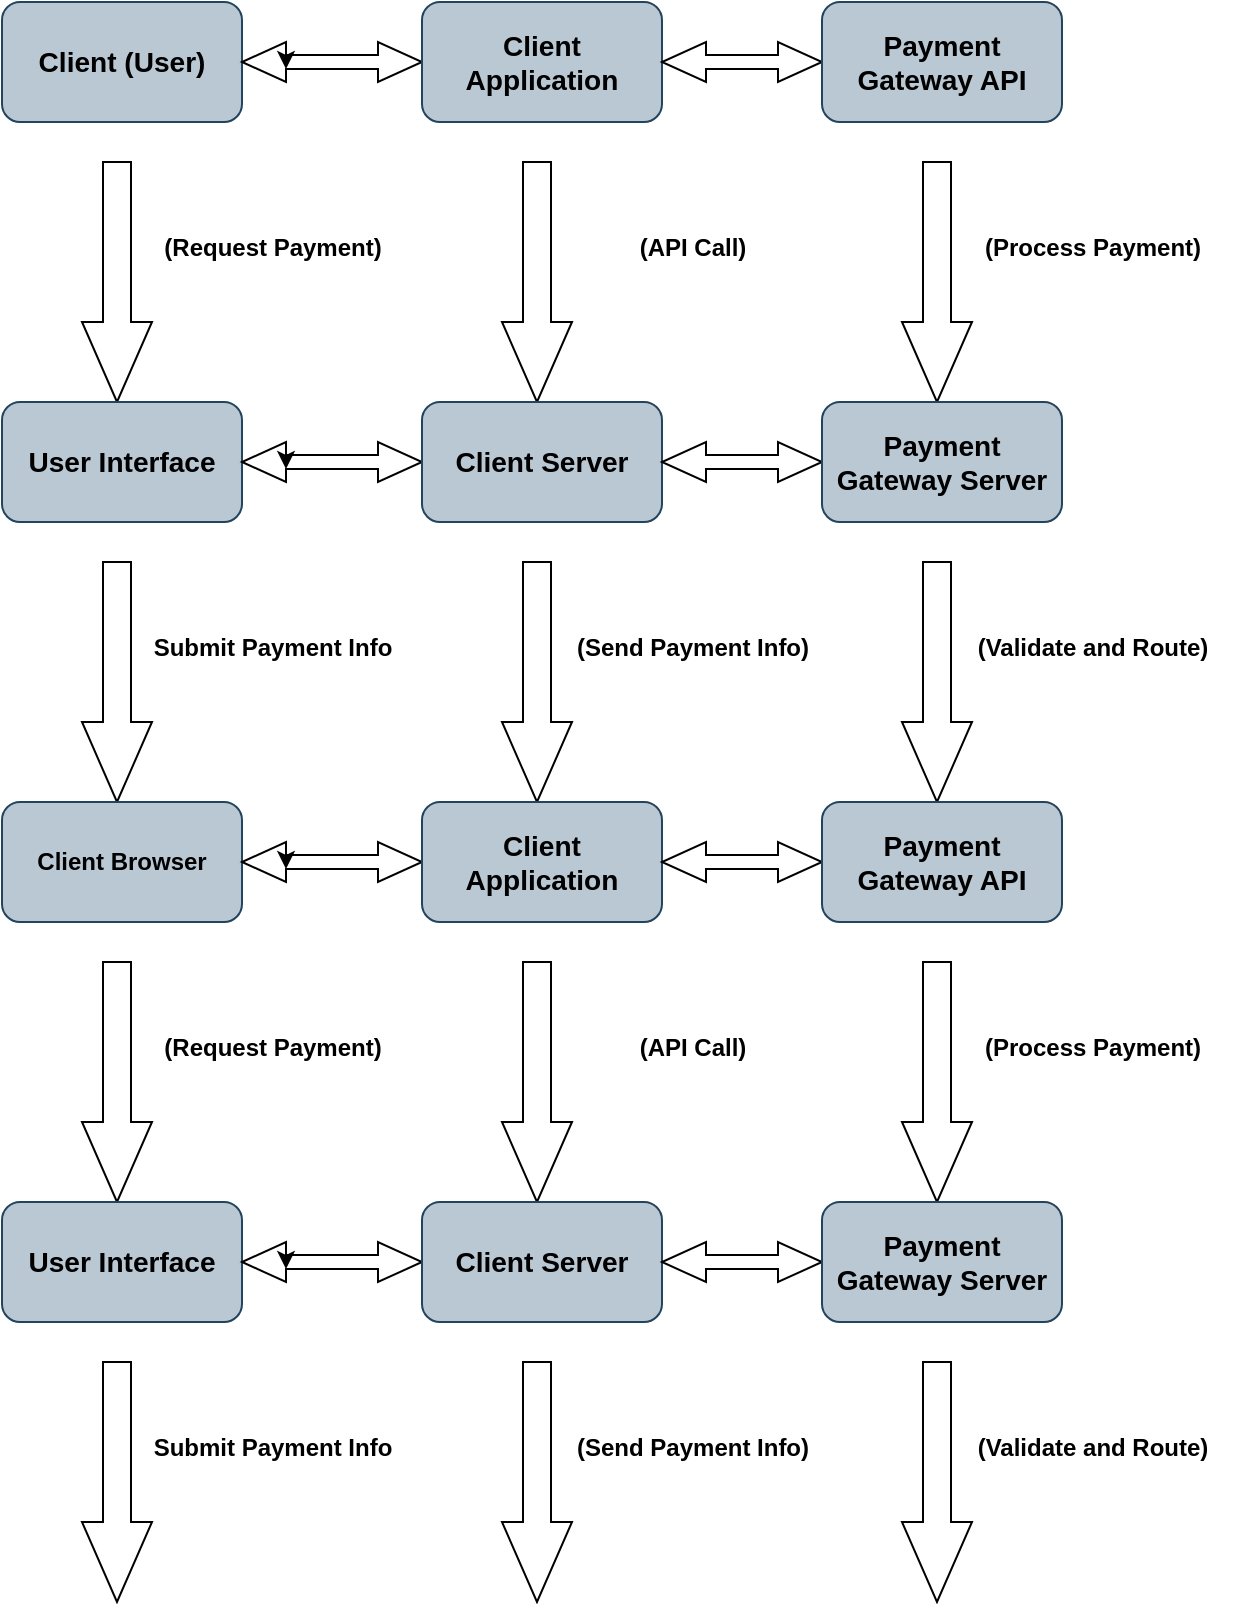 <mxfile version="24.7.6">
  <diagram name="Page-1" id="52b1lF4dUszXcEWWKgWd">
    <mxGraphModel dx="228" dy="478" grid="1" gridSize="10" guides="1" tooltips="1" connect="1" arrows="1" fold="1" page="1" pageScale="1" pageWidth="850" pageHeight="1100" math="0" shadow="0">
      <root>
        <mxCell id="0" />
        <mxCell id="1" parent="0" />
        <mxCell id="gqFCZRHs8hvNs9leIOWQ-1" value="&lt;h3&gt;Client (User)&lt;/h3&gt;" style="rounded=1;whiteSpace=wrap;html=1;fillColor=#bac8d3;strokeColor=#23445d;" parent="1" vertex="1">
          <mxGeometry x="140" y="40" width="120" height="60" as="geometry" />
        </mxCell>
        <mxCell id="gqFCZRHs8hvNs9leIOWQ-2" value="" style="html=1;shadow=0;dashed=0;align=center;verticalAlign=middle;shape=mxgraph.arrows2.twoWayArrow;dy=0.65;dx=22;" parent="1" vertex="1">
          <mxGeometry x="260" y="60" width="90" height="20" as="geometry" />
        </mxCell>
        <mxCell id="gqFCZRHs8hvNs9leIOWQ-3" value="&lt;h3&gt;Client Application&lt;/h3&gt;" style="rounded=1;whiteSpace=wrap;html=1;fillColor=#bac8d3;strokeColor=#23445d;" parent="1" vertex="1">
          <mxGeometry x="350" y="40" width="120" height="60" as="geometry" />
        </mxCell>
        <mxCell id="WSGV7BfRgn2utAXJgyUl-1" style="edgeStyle=orthogonalEdgeStyle;rounded=0;orthogonalLoop=1;jettySize=auto;html=1;exitX=0;exitY=0;exitDx=22;exitDy=6.5;exitPerimeter=0;entryX=0;entryY=0;entryDx=22;entryDy=13.5;entryPerimeter=0;" edge="1" parent="1" source="gqFCZRHs8hvNs9leIOWQ-2" target="gqFCZRHs8hvNs9leIOWQ-2">
          <mxGeometry relative="1" as="geometry" />
        </mxCell>
        <mxCell id="WSGV7BfRgn2utAXJgyUl-2" value="" style="html=1;shadow=0;dashed=0;align=center;verticalAlign=middle;shape=mxgraph.arrows2.twoWayArrow;dy=0.65;dx=22;" vertex="1" parent="1">
          <mxGeometry x="470" y="60" width="80" height="20" as="geometry" />
        </mxCell>
        <mxCell id="WSGV7BfRgn2utAXJgyUl-3" value="&lt;h3&gt;Payment Gateway API&lt;/h3&gt;" style="rounded=1;whiteSpace=wrap;html=1;fillColor=#bac8d3;strokeColor=#23445d;" vertex="1" parent="1">
          <mxGeometry x="550" y="40" width="120" height="60" as="geometry" />
        </mxCell>
        <mxCell id="WSGV7BfRgn2utAXJgyUl-4" value="" style="html=1;shadow=0;dashed=0;align=center;verticalAlign=middle;shape=mxgraph.arrows2.arrow;dy=0.6;dx=40;direction=south;notch=0;" vertex="1" parent="1">
          <mxGeometry x="180" y="120" width="35" height="120" as="geometry" />
        </mxCell>
        <mxCell id="WSGV7BfRgn2utAXJgyUl-5" value="&lt;b&gt;(Request Payment)&lt;/b&gt;" style="text;html=1;align=center;verticalAlign=middle;resizable=0;points=[];autosize=1;strokeColor=none;fillColor=none;" vertex="1" parent="1">
          <mxGeometry x="210" y="148" width="130" height="30" as="geometry" />
        </mxCell>
        <mxCell id="WSGV7BfRgn2utAXJgyUl-6" value="" style="html=1;shadow=0;dashed=0;align=center;verticalAlign=middle;shape=mxgraph.arrows2.arrow;dy=0.6;dx=40;direction=south;notch=0;" vertex="1" parent="1">
          <mxGeometry x="390" y="120" width="35" height="120" as="geometry" />
        </mxCell>
        <mxCell id="WSGV7BfRgn2utAXJgyUl-7" value="&lt;b&gt;(API Call)&lt;/b&gt;" style="text;html=1;align=center;verticalAlign=middle;resizable=0;points=[];autosize=1;strokeColor=none;fillColor=none;" vertex="1" parent="1">
          <mxGeometry x="445" y="148" width="80" height="30" as="geometry" />
        </mxCell>
        <mxCell id="WSGV7BfRgn2utAXJgyUl-9" value="" style="html=1;shadow=0;dashed=0;align=center;verticalAlign=middle;shape=mxgraph.arrows2.arrow;dy=0.6;dx=40;direction=south;notch=0;" vertex="1" parent="1">
          <mxGeometry x="590" y="120" width="35" height="120" as="geometry" />
        </mxCell>
        <mxCell id="WSGV7BfRgn2utAXJgyUl-10" value="&lt;b&gt;(Process Payment)&lt;/b&gt;" style="text;html=1;align=center;verticalAlign=middle;resizable=0;points=[];autosize=1;strokeColor=none;fillColor=none;" vertex="1" parent="1">
          <mxGeometry x="620" y="148" width="130" height="30" as="geometry" />
        </mxCell>
        <mxCell id="WSGV7BfRgn2utAXJgyUl-11" value="&lt;h3&gt;User Interface&lt;/h3&gt;" style="rounded=1;whiteSpace=wrap;html=1;fillColor=#bac8d3;strokeColor=#23445d;" vertex="1" parent="1">
          <mxGeometry x="140" y="240" width="120" height="60" as="geometry" />
        </mxCell>
        <mxCell id="WSGV7BfRgn2utAXJgyUl-12" value="" style="html=1;shadow=0;dashed=0;align=center;verticalAlign=middle;shape=mxgraph.arrows2.twoWayArrow;dy=0.65;dx=22;" vertex="1" parent="1">
          <mxGeometry x="260" y="260" width="90" height="20" as="geometry" />
        </mxCell>
        <mxCell id="WSGV7BfRgn2utAXJgyUl-13" value="&lt;h3&gt;Client Server&lt;/h3&gt;" style="rounded=1;whiteSpace=wrap;html=1;fillColor=#bac8d3;strokeColor=#23445d;" vertex="1" parent="1">
          <mxGeometry x="350" y="240" width="120" height="60" as="geometry" />
        </mxCell>
        <mxCell id="WSGV7BfRgn2utAXJgyUl-14" style="edgeStyle=orthogonalEdgeStyle;rounded=0;orthogonalLoop=1;jettySize=auto;html=1;exitX=0;exitY=0;exitDx=22;exitDy=6.5;exitPerimeter=0;entryX=0;entryY=0;entryDx=22;entryDy=13.5;entryPerimeter=0;" edge="1" source="WSGV7BfRgn2utAXJgyUl-12" target="WSGV7BfRgn2utAXJgyUl-12" parent="1">
          <mxGeometry relative="1" as="geometry" />
        </mxCell>
        <mxCell id="WSGV7BfRgn2utAXJgyUl-15" value="" style="html=1;shadow=0;dashed=0;align=center;verticalAlign=middle;shape=mxgraph.arrows2.twoWayArrow;dy=0.65;dx=22;" vertex="1" parent="1">
          <mxGeometry x="470" y="260" width="80" height="20" as="geometry" />
        </mxCell>
        <mxCell id="WSGV7BfRgn2utAXJgyUl-16" value="&lt;h3&gt;Payment Gateway Server&lt;/h3&gt;" style="rounded=1;whiteSpace=wrap;html=1;fillColor=#bac8d3;strokeColor=#23445d;" vertex="1" parent="1">
          <mxGeometry x="550" y="240" width="120" height="60" as="geometry" />
        </mxCell>
        <mxCell id="WSGV7BfRgn2utAXJgyUl-17" value="" style="html=1;shadow=0;dashed=0;align=center;verticalAlign=middle;shape=mxgraph.arrows2.arrow;dy=0.6;dx=40;direction=south;notch=0;" vertex="1" parent="1">
          <mxGeometry x="180" y="320" width="35" height="120" as="geometry" />
        </mxCell>
        <mxCell id="WSGV7BfRgn2utAXJgyUl-18" value="&lt;b&gt;Submit Payment Info&lt;/b&gt;" style="text;html=1;align=center;verticalAlign=middle;resizable=0;points=[];autosize=1;strokeColor=none;fillColor=none;" vertex="1" parent="1">
          <mxGeometry x="205" y="348" width="140" height="30" as="geometry" />
        </mxCell>
        <mxCell id="WSGV7BfRgn2utAXJgyUl-19" value="" style="html=1;shadow=0;dashed=0;align=center;verticalAlign=middle;shape=mxgraph.arrows2.arrow;dy=0.6;dx=40;direction=south;notch=0;" vertex="1" parent="1">
          <mxGeometry x="390" y="320" width="35" height="120" as="geometry" />
        </mxCell>
        <mxCell id="WSGV7BfRgn2utAXJgyUl-20" value="&lt;b&gt;(Send Payment Info)&lt;/b&gt;" style="text;html=1;align=center;verticalAlign=middle;resizable=0;points=[];autosize=1;strokeColor=none;fillColor=none;" vertex="1" parent="1">
          <mxGeometry x="415" y="348" width="140" height="30" as="geometry" />
        </mxCell>
        <mxCell id="WSGV7BfRgn2utAXJgyUl-21" value="" style="html=1;shadow=0;dashed=0;align=center;verticalAlign=middle;shape=mxgraph.arrows2.arrow;dy=0.6;dx=40;direction=south;notch=0;" vertex="1" parent="1">
          <mxGeometry x="590" y="320" width="35" height="120" as="geometry" />
        </mxCell>
        <mxCell id="WSGV7BfRgn2utAXJgyUl-22" value="&lt;b&gt;(Validate and Route)&lt;/b&gt;" style="text;html=1;align=center;verticalAlign=middle;resizable=0;points=[];autosize=1;strokeColor=none;fillColor=none;" vertex="1" parent="1">
          <mxGeometry x="615" y="348" width="140" height="30" as="geometry" />
        </mxCell>
        <mxCell id="WSGV7BfRgn2utAXJgyUl-45" value="&lt;b&gt;Client Browser&lt;/b&gt;" style="rounded=1;whiteSpace=wrap;html=1;fillColor=#bac8d3;strokeColor=#23445d;" vertex="1" parent="1">
          <mxGeometry x="140" y="440" width="120" height="60" as="geometry" />
        </mxCell>
        <mxCell id="WSGV7BfRgn2utAXJgyUl-46" value="" style="html=1;shadow=0;dashed=0;align=center;verticalAlign=middle;shape=mxgraph.arrows2.twoWayArrow;dy=0.65;dx=22;" vertex="1" parent="1">
          <mxGeometry x="260" y="460" width="90" height="20" as="geometry" />
        </mxCell>
        <mxCell id="WSGV7BfRgn2utAXJgyUl-47" value="&lt;h3&gt;Client Application&lt;/h3&gt;" style="rounded=1;whiteSpace=wrap;html=1;fillColor=#bac8d3;strokeColor=#23445d;" vertex="1" parent="1">
          <mxGeometry x="350" y="440" width="120" height="60" as="geometry" />
        </mxCell>
        <mxCell id="WSGV7BfRgn2utAXJgyUl-48" style="edgeStyle=orthogonalEdgeStyle;rounded=0;orthogonalLoop=1;jettySize=auto;html=1;exitX=0;exitY=0;exitDx=22;exitDy=6.5;exitPerimeter=0;entryX=0;entryY=0;entryDx=22;entryDy=13.5;entryPerimeter=0;" edge="1" source="WSGV7BfRgn2utAXJgyUl-46" target="WSGV7BfRgn2utAXJgyUl-46" parent="1">
          <mxGeometry relative="1" as="geometry" />
        </mxCell>
        <mxCell id="WSGV7BfRgn2utAXJgyUl-49" value="" style="html=1;shadow=0;dashed=0;align=center;verticalAlign=middle;shape=mxgraph.arrows2.twoWayArrow;dy=0.65;dx=22;" vertex="1" parent="1">
          <mxGeometry x="470" y="460" width="80" height="20" as="geometry" />
        </mxCell>
        <mxCell id="WSGV7BfRgn2utAXJgyUl-50" value="&lt;h3&gt;Payment Gateway API&lt;/h3&gt;" style="rounded=1;whiteSpace=wrap;html=1;fillColor=#bac8d3;strokeColor=#23445d;" vertex="1" parent="1">
          <mxGeometry x="550" y="440" width="120" height="60" as="geometry" />
        </mxCell>
        <mxCell id="WSGV7BfRgn2utAXJgyUl-51" value="" style="html=1;shadow=0;dashed=0;align=center;verticalAlign=middle;shape=mxgraph.arrows2.arrow;dy=0.6;dx=40;direction=south;notch=0;" vertex="1" parent="1">
          <mxGeometry x="180" y="520" width="35" height="120" as="geometry" />
        </mxCell>
        <mxCell id="WSGV7BfRgn2utAXJgyUl-52" value="&lt;b&gt;(Request Payment)&lt;/b&gt;" style="text;html=1;align=center;verticalAlign=middle;resizable=0;points=[];autosize=1;strokeColor=none;fillColor=none;" vertex="1" parent="1">
          <mxGeometry x="210" y="548" width="130" height="30" as="geometry" />
        </mxCell>
        <mxCell id="WSGV7BfRgn2utAXJgyUl-53" value="" style="html=1;shadow=0;dashed=0;align=center;verticalAlign=middle;shape=mxgraph.arrows2.arrow;dy=0.6;dx=40;direction=south;notch=0;" vertex="1" parent="1">
          <mxGeometry x="390" y="520" width="35" height="120" as="geometry" />
        </mxCell>
        <mxCell id="WSGV7BfRgn2utAXJgyUl-54" value="&lt;b&gt;(API Call)&lt;/b&gt;" style="text;html=1;align=center;verticalAlign=middle;resizable=0;points=[];autosize=1;strokeColor=none;fillColor=none;" vertex="1" parent="1">
          <mxGeometry x="445" y="548" width="80" height="30" as="geometry" />
        </mxCell>
        <mxCell id="WSGV7BfRgn2utAXJgyUl-55" value="" style="html=1;shadow=0;dashed=0;align=center;verticalAlign=middle;shape=mxgraph.arrows2.arrow;dy=0.6;dx=40;direction=south;notch=0;" vertex="1" parent="1">
          <mxGeometry x="590" y="520" width="35" height="120" as="geometry" />
        </mxCell>
        <mxCell id="WSGV7BfRgn2utAXJgyUl-56" value="&lt;b&gt;(Process Payment)&lt;/b&gt;" style="text;html=1;align=center;verticalAlign=middle;resizable=0;points=[];autosize=1;strokeColor=none;fillColor=none;" vertex="1" parent="1">
          <mxGeometry x="620" y="548" width="130" height="30" as="geometry" />
        </mxCell>
        <mxCell id="WSGV7BfRgn2utAXJgyUl-57" value="&lt;h3&gt;User Interface&lt;/h3&gt;" style="rounded=1;whiteSpace=wrap;html=1;fillColor=#bac8d3;strokeColor=#23445d;" vertex="1" parent="1">
          <mxGeometry x="140" y="640" width="120" height="60" as="geometry" />
        </mxCell>
        <mxCell id="WSGV7BfRgn2utAXJgyUl-58" value="" style="html=1;shadow=0;dashed=0;align=center;verticalAlign=middle;shape=mxgraph.arrows2.twoWayArrow;dy=0.65;dx=22;" vertex="1" parent="1">
          <mxGeometry x="260" y="660" width="90" height="20" as="geometry" />
        </mxCell>
        <mxCell id="WSGV7BfRgn2utAXJgyUl-59" value="&lt;h3&gt;Client Server&lt;/h3&gt;" style="rounded=1;whiteSpace=wrap;html=1;fillColor=#bac8d3;strokeColor=#23445d;" vertex="1" parent="1">
          <mxGeometry x="350" y="640" width="120" height="60" as="geometry" />
        </mxCell>
        <mxCell id="WSGV7BfRgn2utAXJgyUl-60" style="edgeStyle=orthogonalEdgeStyle;rounded=0;orthogonalLoop=1;jettySize=auto;html=1;exitX=0;exitY=0;exitDx=22;exitDy=6.5;exitPerimeter=0;entryX=0;entryY=0;entryDx=22;entryDy=13.5;entryPerimeter=0;" edge="1" source="WSGV7BfRgn2utAXJgyUl-58" target="WSGV7BfRgn2utAXJgyUl-58" parent="1">
          <mxGeometry relative="1" as="geometry" />
        </mxCell>
        <mxCell id="WSGV7BfRgn2utAXJgyUl-61" value="" style="html=1;shadow=0;dashed=0;align=center;verticalAlign=middle;shape=mxgraph.arrows2.twoWayArrow;dy=0.65;dx=22;" vertex="1" parent="1">
          <mxGeometry x="470" y="660" width="80" height="20" as="geometry" />
        </mxCell>
        <mxCell id="WSGV7BfRgn2utAXJgyUl-62" value="&lt;h3&gt;Payment Gateway Server&lt;/h3&gt;" style="rounded=1;whiteSpace=wrap;html=1;fillColor=#bac8d3;strokeColor=#23445d;" vertex="1" parent="1">
          <mxGeometry x="550" y="640" width="120" height="60" as="geometry" />
        </mxCell>
        <mxCell id="WSGV7BfRgn2utAXJgyUl-63" value="" style="html=1;shadow=0;dashed=0;align=center;verticalAlign=middle;shape=mxgraph.arrows2.arrow;dy=0.6;dx=40;direction=south;notch=0;" vertex="1" parent="1">
          <mxGeometry x="180" y="720" width="35" height="120" as="geometry" />
        </mxCell>
        <mxCell id="WSGV7BfRgn2utAXJgyUl-64" value="&lt;b&gt;Submit Payment Info&lt;/b&gt;" style="text;html=1;align=center;verticalAlign=middle;resizable=0;points=[];autosize=1;strokeColor=none;fillColor=none;" vertex="1" parent="1">
          <mxGeometry x="205" y="748" width="140" height="30" as="geometry" />
        </mxCell>
        <mxCell id="WSGV7BfRgn2utAXJgyUl-65" value="" style="html=1;shadow=0;dashed=0;align=center;verticalAlign=middle;shape=mxgraph.arrows2.arrow;dy=0.6;dx=40;direction=south;notch=0;" vertex="1" parent="1">
          <mxGeometry x="390" y="720" width="35" height="120" as="geometry" />
        </mxCell>
        <mxCell id="WSGV7BfRgn2utAXJgyUl-66" value="&lt;b&gt;(Send Payment Info)&lt;/b&gt;" style="text;html=1;align=center;verticalAlign=middle;resizable=0;points=[];autosize=1;strokeColor=none;fillColor=none;" vertex="1" parent="1">
          <mxGeometry x="415" y="748" width="140" height="30" as="geometry" />
        </mxCell>
        <mxCell id="WSGV7BfRgn2utAXJgyUl-67" value="" style="html=1;shadow=0;dashed=0;align=center;verticalAlign=middle;shape=mxgraph.arrows2.arrow;dy=0.6;dx=40;direction=south;notch=0;" vertex="1" parent="1">
          <mxGeometry x="590" y="720" width="35" height="120" as="geometry" />
        </mxCell>
        <mxCell id="WSGV7BfRgn2utAXJgyUl-68" value="&lt;b&gt;(Validate and Route)&lt;/b&gt;" style="text;html=1;align=center;verticalAlign=middle;resizable=0;points=[];autosize=1;strokeColor=none;fillColor=none;" vertex="1" parent="1">
          <mxGeometry x="615" y="748" width="140" height="30" as="geometry" />
        </mxCell>
      </root>
    </mxGraphModel>
  </diagram>
</mxfile>
